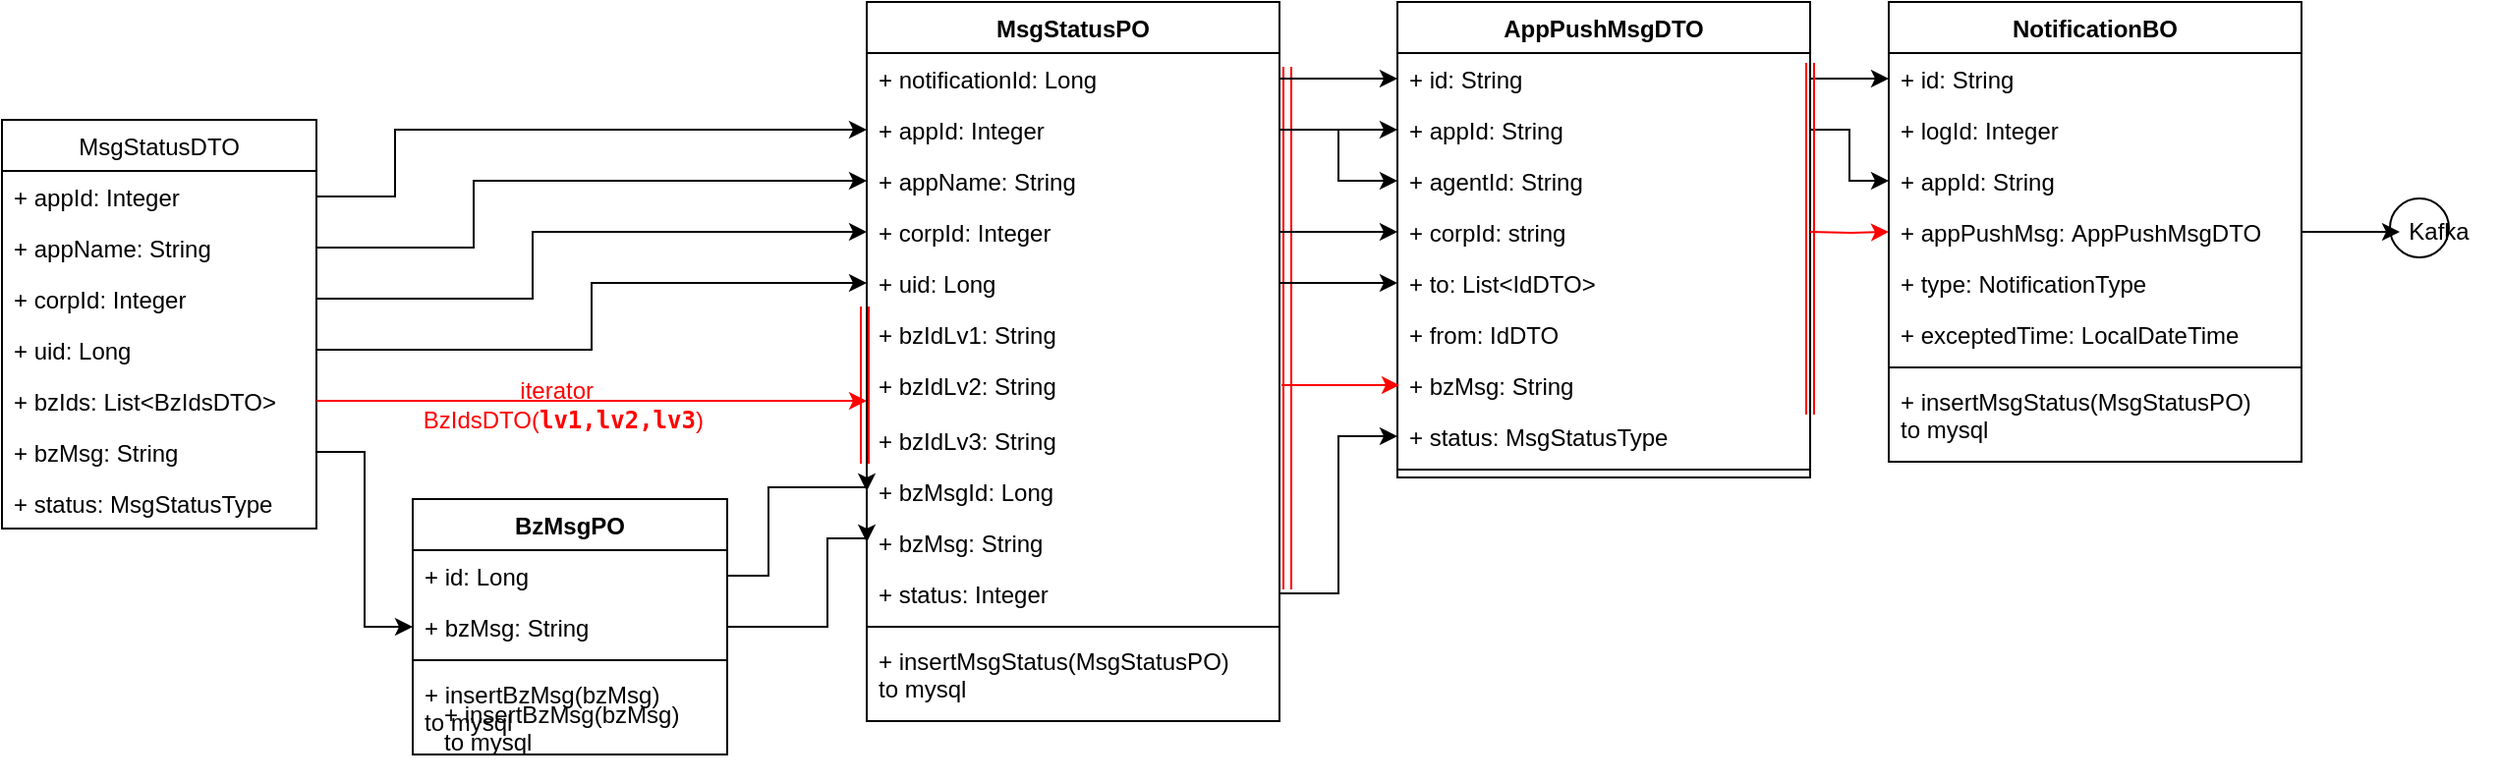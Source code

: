 <mxfile version="16.0.3" type="github">
  <diagram id="SCfUlmhdvzbNshBZ44EL" name="Page-1">
    <mxGraphModel dx="946" dy="536" grid="1" gridSize="10" guides="1" tooltips="1" connect="1" arrows="1" fold="1" page="1" pageScale="1" pageWidth="827" pageHeight="1169" math="0" shadow="0">
      <root>
        <mxCell id="0" />
        <mxCell id="1" parent="0" />
        <mxCell id="9lZpsrTni4rrmn1i40Wy-16" value="MsgStatusDTO" style="swimlane;fontStyle=0;childLayout=stackLayout;horizontal=1;startSize=26;fillColor=none;horizontalStack=0;resizeParent=1;resizeParentMax=0;resizeLast=0;collapsible=1;marginBottom=0;" parent="1" vertex="1">
          <mxGeometry x="120" y="360" width="160" height="208" as="geometry" />
        </mxCell>
        <mxCell id="9lZpsrTni4rrmn1i40Wy-17" value="+ appId: Integer" style="text;strokeColor=none;fillColor=none;align=left;verticalAlign=top;spacingLeft=4;spacingRight=4;overflow=hidden;rotatable=0;points=[[0,0.5],[1,0.5]];portConstraint=eastwest;" parent="9lZpsrTni4rrmn1i40Wy-16" vertex="1">
          <mxGeometry y="26" width="160" height="26" as="geometry" />
        </mxCell>
        <mxCell id="9lZpsrTni4rrmn1i40Wy-18" value="+ appName: String" style="text;strokeColor=none;fillColor=none;align=left;verticalAlign=top;spacingLeft=4;spacingRight=4;overflow=hidden;rotatable=0;points=[[0,0.5],[1,0.5]];portConstraint=eastwest;" parent="9lZpsrTni4rrmn1i40Wy-16" vertex="1">
          <mxGeometry y="52" width="160" height="26" as="geometry" />
        </mxCell>
        <mxCell id="9lZpsrTni4rrmn1i40Wy-19" value="+ corpId: Integer" style="text;strokeColor=none;fillColor=none;align=left;verticalAlign=top;spacingLeft=4;spacingRight=4;overflow=hidden;rotatable=0;points=[[0,0.5],[1,0.5]];portConstraint=eastwest;" parent="9lZpsrTni4rrmn1i40Wy-16" vertex="1">
          <mxGeometry y="78" width="160" height="26" as="geometry" />
        </mxCell>
        <mxCell id="9lZpsrTni4rrmn1i40Wy-20" value="+ uid: Long" style="text;strokeColor=none;fillColor=none;align=left;verticalAlign=top;spacingLeft=4;spacingRight=4;overflow=hidden;rotatable=0;points=[[0,0.5],[1,0.5]];portConstraint=eastwest;" parent="9lZpsrTni4rrmn1i40Wy-16" vertex="1">
          <mxGeometry y="104" width="160" height="26" as="geometry" />
        </mxCell>
        <mxCell id="9lZpsrTni4rrmn1i40Wy-21" value="+ bzIds: List&lt;BzIdsDTO&gt;" style="text;strokeColor=none;fillColor=none;align=left;verticalAlign=top;spacingLeft=4;spacingRight=4;overflow=hidden;rotatable=0;points=[[0,0.5],[1,0.5]];portConstraint=eastwest;" parent="9lZpsrTni4rrmn1i40Wy-16" vertex="1">
          <mxGeometry y="130" width="160" height="26" as="geometry" />
        </mxCell>
        <mxCell id="9lZpsrTni4rrmn1i40Wy-22" value="+ bzMsg: String" style="text;strokeColor=none;fillColor=none;align=left;verticalAlign=top;spacingLeft=4;spacingRight=4;overflow=hidden;rotatable=0;points=[[0,0.5],[1,0.5]];portConstraint=eastwest;" parent="9lZpsrTni4rrmn1i40Wy-16" vertex="1">
          <mxGeometry y="156" width="160" height="26" as="geometry" />
        </mxCell>
        <mxCell id="9lZpsrTni4rrmn1i40Wy-23" value="+ status: MsgStatusType" style="text;strokeColor=none;fillColor=none;align=left;verticalAlign=top;spacingLeft=4;spacingRight=4;overflow=hidden;rotatable=0;points=[[0,0.5],[1,0.5]];portConstraint=eastwest;" parent="9lZpsrTni4rrmn1i40Wy-16" vertex="1">
          <mxGeometry y="182" width="160" height="26" as="geometry" />
        </mxCell>
        <mxCell id="m58RcJqBQY2xI49NW2av-1" value="BzMsgPO" style="swimlane;fontStyle=1;align=center;verticalAlign=top;childLayout=stackLayout;horizontal=1;startSize=26;horizontalStack=0;resizeParent=1;resizeParentMax=0;resizeLast=0;collapsible=1;marginBottom=0;" vertex="1" parent="1">
          <mxGeometry x="329" y="553" width="160" height="130" as="geometry" />
        </mxCell>
        <mxCell id="m58RcJqBQY2xI49NW2av-2" value="+ id: Long" style="text;strokeColor=none;fillColor=none;align=left;verticalAlign=top;spacingLeft=4;spacingRight=4;overflow=hidden;rotatable=0;points=[[0,0.5],[1,0.5]];portConstraint=eastwest;" vertex="1" parent="m58RcJqBQY2xI49NW2av-1">
          <mxGeometry y="26" width="160" height="26" as="geometry" />
        </mxCell>
        <mxCell id="m58RcJqBQY2xI49NW2av-6" value="+ bzMsg: String" style="text;strokeColor=none;fillColor=none;align=left;verticalAlign=top;spacingLeft=4;spacingRight=4;overflow=hidden;rotatable=0;points=[[0,0.5],[1,0.5]];portConstraint=eastwest;" vertex="1" parent="m58RcJqBQY2xI49NW2av-1">
          <mxGeometry y="52" width="160" height="26" as="geometry" />
        </mxCell>
        <mxCell id="m58RcJqBQY2xI49NW2av-3" value="" style="line;strokeWidth=1;fillColor=none;align=left;verticalAlign=middle;spacingTop=-1;spacingLeft=3;spacingRight=3;rotatable=0;labelPosition=right;points=[];portConstraint=eastwest;" vertex="1" parent="m58RcJqBQY2xI49NW2av-1">
          <mxGeometry y="78" width="160" height="8" as="geometry" />
        </mxCell>
        <mxCell id="m58RcJqBQY2xI49NW2av-4" value="+ insertBzMsg(bzMsg)&#xa;to mysql&#xa;" style="text;strokeColor=none;fillColor=none;align=left;verticalAlign=top;spacingLeft=4;spacingRight=4;overflow=hidden;rotatable=0;points=[[0,0.5],[1,0.5]];portConstraint=eastwest;" vertex="1" parent="m58RcJqBQY2xI49NW2av-1">
          <mxGeometry y="86" width="160" height="44" as="geometry" />
        </mxCell>
        <mxCell id="m58RcJqBQY2xI49NW2av-5" style="edgeStyle=orthogonalEdgeStyle;rounded=0;orthogonalLoop=1;jettySize=auto;html=1;exitX=1;exitY=0.5;exitDx=0;exitDy=0;entryX=0;entryY=0.5;entryDx=0;entryDy=0;" edge="1" parent="1" source="9lZpsrTni4rrmn1i40Wy-22" target="m58RcJqBQY2xI49NW2av-6">
          <mxGeometry relative="1" as="geometry" />
        </mxCell>
        <mxCell id="m58RcJqBQY2xI49NW2av-15" style="edgeStyle=orthogonalEdgeStyle;rounded=0;orthogonalLoop=1;jettySize=auto;html=1;exitX=1;exitY=0.5;exitDx=0;exitDy=0;strokeColor=#FF0000;" edge="1" parent="1" source="9lZpsrTni4rrmn1i40Wy-21">
          <mxGeometry relative="1" as="geometry">
            <mxPoint x="560" y="503" as="targetPoint" />
            <Array as="points">
              <mxPoint x="550" y="503" />
            </Array>
          </mxGeometry>
        </mxCell>
        <mxCell id="m58RcJqBQY2xI49NW2av-17" value="&lt;font style=&quot;font-size: 12px&quot; color=&quot;#ff0000&quot;&gt;iterator&amp;nbsp; &amp;nbsp;&lt;span style=&quot;text-align: left&quot;&gt;BzIdsDTO(&lt;/span&gt;&lt;span style=&quot;font-weight: bold ; background-color: rgb(255 , 255 , 255) ; font-family: &amp;#34;jetbrains mono&amp;#34; , monospace&quot;&gt;lv1,&lt;/span&gt;&lt;span style=&quot;font-weight: bold ; background-color: rgb(255 , 255 , 255) ; font-family: &amp;#34;jetbrains mono&amp;#34; , monospace&quot;&gt;lv2,&lt;/span&gt;&lt;span style=&quot;font-weight: bold ; background-color: rgb(255 , 255 , 255) ; font-family: &amp;#34;jetbrains mono&amp;#34; , monospace&quot;&gt;lv3&lt;/span&gt;&lt;span style=&quot;text-align: left&quot;&gt;)&lt;/span&gt;&lt;/font&gt;" style="text;html=1;strokeColor=none;fillColor=none;align=center;verticalAlign=middle;whiteSpace=wrap;rounded=0;" vertex="1" parent="1">
          <mxGeometry x="329" y="490" width="150" height="30" as="geometry" />
        </mxCell>
        <mxCell id="m58RcJqBQY2xI49NW2av-20" value="+ insertBzMsg(bzMsg)&#xa;to mysql&#xa;" style="text;strokeColor=none;fillColor=none;align=left;verticalAlign=top;spacingLeft=4;spacingRight=4;overflow=hidden;rotatable=0;points=[[0,0.5],[1,0.5]];portConstraint=eastwest;" vertex="1" parent="1">
          <mxGeometry x="339" y="649" width="160" height="44" as="geometry" />
        </mxCell>
        <mxCell id="m58RcJqBQY2xI49NW2av-21" value="MsgStatusPO" style="swimlane;fontStyle=1;align=center;verticalAlign=top;childLayout=stackLayout;horizontal=1;startSize=26;horizontalStack=0;resizeParent=1;resizeParentMax=0;resizeLast=0;collapsible=1;marginBottom=0;" vertex="1" parent="1">
          <mxGeometry x="560" y="300" width="210" height="366" as="geometry" />
        </mxCell>
        <mxCell id="m58RcJqBQY2xI49NW2av-22" value="+ notificationId: Long" style="text;strokeColor=none;fillColor=none;align=left;verticalAlign=top;spacingLeft=4;spacingRight=4;overflow=hidden;rotatable=0;points=[[0,0.5],[1,0.5]];portConstraint=eastwest;" vertex="1" parent="m58RcJqBQY2xI49NW2av-21">
          <mxGeometry y="26" width="210" height="26" as="geometry" />
        </mxCell>
        <mxCell id="m58RcJqBQY2xI49NW2av-29" value="+ appId: Integer" style="text;strokeColor=none;fillColor=none;align=left;verticalAlign=top;spacingLeft=4;spacingRight=4;overflow=hidden;rotatable=0;points=[[0,0.5],[1,0.5]];portConstraint=eastwest;" vertex="1" parent="m58RcJqBQY2xI49NW2av-21">
          <mxGeometry y="52" width="210" height="26" as="geometry" />
        </mxCell>
        <mxCell id="m58RcJqBQY2xI49NW2av-30" value="+ appName: String" style="text;strokeColor=none;fillColor=none;align=left;verticalAlign=top;spacingLeft=4;spacingRight=4;overflow=hidden;rotatable=0;points=[[0,0.5],[1,0.5]];portConstraint=eastwest;" vertex="1" parent="m58RcJqBQY2xI49NW2av-21">
          <mxGeometry y="78" width="210" height="26" as="geometry" />
        </mxCell>
        <mxCell id="m58RcJqBQY2xI49NW2av-28" value="+ corpId: Integer" style="text;strokeColor=none;fillColor=none;align=left;verticalAlign=top;spacingLeft=4;spacingRight=4;overflow=hidden;rotatable=0;points=[[0,0.5],[1,0.5]];portConstraint=eastwest;" vertex="1" parent="m58RcJqBQY2xI49NW2av-21">
          <mxGeometry y="104" width="210" height="26" as="geometry" />
        </mxCell>
        <mxCell id="m58RcJqBQY2xI49NW2av-23" value="+ uid: Long" style="text;strokeColor=none;fillColor=none;align=left;verticalAlign=top;spacingLeft=4;spacingRight=4;overflow=hidden;rotatable=0;points=[[0,0.5],[1,0.5]];portConstraint=eastwest;" vertex="1" parent="m58RcJqBQY2xI49NW2av-21">
          <mxGeometry y="130" width="210" height="26" as="geometry" />
        </mxCell>
        <mxCell id="m58RcJqBQY2xI49NW2av-33" value="+ bzIdLv1: String" style="text;strokeColor=none;fillColor=none;align=left;verticalAlign=top;spacingLeft=4;spacingRight=4;overflow=hidden;rotatable=0;points=[[0,0.5],[1,0.5]];portConstraint=eastwest;" vertex="1" parent="m58RcJqBQY2xI49NW2av-21">
          <mxGeometry y="156" width="210" height="26" as="geometry" />
        </mxCell>
        <mxCell id="m58RcJqBQY2xI49NW2av-27" value="" style="shape=link;html=1;rounded=0;fontSize=12;fontColor=#FF0000;strokeColor=#FF0000;" edge="1" parent="m58RcJqBQY2xI49NW2av-21">
          <mxGeometry width="100" relative="1" as="geometry">
            <mxPoint x="-1" y="155" as="sourcePoint" />
            <mxPoint x="-1" y="235" as="targetPoint" />
          </mxGeometry>
        </mxCell>
        <mxCell id="m58RcJqBQY2xI49NW2av-34" value="+ bzIdLv2: String" style="text;strokeColor=none;fillColor=none;align=left;verticalAlign=top;spacingLeft=4;spacingRight=4;overflow=hidden;rotatable=0;points=[[0,0.5],[1,0.5]];portConstraint=eastwest;" vertex="1" parent="m58RcJqBQY2xI49NW2av-21">
          <mxGeometry y="182" width="210" height="28" as="geometry" />
        </mxCell>
        <mxCell id="m58RcJqBQY2xI49NW2av-35" value="+ bzIdLv3: String" style="text;strokeColor=none;fillColor=none;align=left;verticalAlign=top;spacingLeft=4;spacingRight=4;overflow=hidden;rotatable=0;points=[[0,0.5],[1,0.5]];portConstraint=eastwest;" vertex="1" parent="m58RcJqBQY2xI49NW2av-21">
          <mxGeometry y="210" width="210" height="26" as="geometry" />
        </mxCell>
        <mxCell id="m58RcJqBQY2xI49NW2av-31" value="+ bzMsgId: Long" style="text;strokeColor=none;fillColor=none;align=left;verticalAlign=top;spacingLeft=4;spacingRight=4;overflow=hidden;rotatable=0;points=[[0,0.5],[1,0.5]];portConstraint=eastwest;" vertex="1" parent="m58RcJqBQY2xI49NW2av-21">
          <mxGeometry y="236" width="210" height="26" as="geometry" />
        </mxCell>
        <mxCell id="m58RcJqBQY2xI49NW2av-32" value="+ bzMsg: String" style="text;strokeColor=none;fillColor=none;align=left;verticalAlign=top;spacingLeft=4;spacingRight=4;overflow=hidden;rotatable=0;points=[[0,0.5],[1,0.5]];portConstraint=eastwest;" vertex="1" parent="m58RcJqBQY2xI49NW2av-21">
          <mxGeometry y="262" width="210" height="26" as="geometry" />
        </mxCell>
        <mxCell id="m58RcJqBQY2xI49NW2av-36" value="+ status: Integer" style="text;strokeColor=none;fillColor=none;align=left;verticalAlign=top;spacingLeft=4;spacingRight=4;overflow=hidden;rotatable=0;points=[[0,0.5],[1,0.5]];portConstraint=eastwest;" vertex="1" parent="m58RcJqBQY2xI49NW2av-21">
          <mxGeometry y="288" width="210" height="26" as="geometry" />
        </mxCell>
        <mxCell id="m58RcJqBQY2xI49NW2av-24" value="" style="line;strokeWidth=1;fillColor=none;align=left;verticalAlign=middle;spacingTop=-1;spacingLeft=3;spacingRight=3;rotatable=0;labelPosition=right;points=[];portConstraint=eastwest;" vertex="1" parent="m58RcJqBQY2xI49NW2av-21">
          <mxGeometry y="314" width="210" height="8" as="geometry" />
        </mxCell>
        <mxCell id="m58RcJqBQY2xI49NW2av-25" value="+ insertMsgStatus(MsgStatusPO)&#xa;to mysql&#xa;" style="text;strokeColor=none;fillColor=none;align=left;verticalAlign=top;spacingLeft=4;spacingRight=4;overflow=hidden;rotatable=0;points=[[0,0.5],[1,0.5]];portConstraint=eastwest;" vertex="1" parent="m58RcJqBQY2xI49NW2av-21">
          <mxGeometry y="322" width="210" height="44" as="geometry" />
        </mxCell>
        <mxCell id="m58RcJqBQY2xI49NW2av-55" value="" style="shape=link;html=1;rounded=0;fontSize=12;fontColor=#FF0000;exitX=1.019;exitY=0.269;exitDx=0;exitDy=0;exitPerimeter=0;strokeColor=#FF0000;" edge="1" parent="m58RcJqBQY2xI49NW2av-21" source="m58RcJqBQY2xI49NW2av-22">
          <mxGeometry width="100" relative="1" as="geometry">
            <mxPoint x="217" y="155" as="sourcePoint" />
            <mxPoint x="214" y="299" as="targetPoint" />
          </mxGeometry>
        </mxCell>
        <mxCell id="m58RcJqBQY2xI49NW2av-41" style="edgeStyle=orthogonalEdgeStyle;rounded=0;orthogonalLoop=1;jettySize=auto;html=1;entryX=0;entryY=0.5;entryDx=0;entryDy=0;fontSize=12;fontColor=#FF0000;" edge="1" parent="1" source="m58RcJqBQY2xI49NW2av-2" target="m58RcJqBQY2xI49NW2av-31">
          <mxGeometry relative="1" as="geometry">
            <Array as="points">
              <mxPoint x="510" y="592" />
              <mxPoint x="510" y="547" />
            </Array>
          </mxGeometry>
        </mxCell>
        <mxCell id="m58RcJqBQY2xI49NW2av-43" style="edgeStyle=orthogonalEdgeStyle;rounded=0;orthogonalLoop=1;jettySize=auto;html=1;entryX=0;entryY=0.5;entryDx=0;entryDy=0;fontSize=12;fontColor=#FF0000;" edge="1" parent="1" source="m58RcJqBQY2xI49NW2av-6" target="m58RcJqBQY2xI49NW2av-32">
          <mxGeometry relative="1" as="geometry">
            <Array as="points">
              <mxPoint x="540" y="618" />
              <mxPoint x="540" y="573" />
            </Array>
          </mxGeometry>
        </mxCell>
        <mxCell id="m58RcJqBQY2xI49NW2av-44" style="edgeStyle=orthogonalEdgeStyle;rounded=0;orthogonalLoop=1;jettySize=auto;html=1;exitX=1;exitY=0.5;exitDx=0;exitDy=0;entryX=0;entryY=0.5;entryDx=0;entryDy=0;fontSize=12;fontColor=#FF0000;" edge="1" parent="1" source="9lZpsrTni4rrmn1i40Wy-20" target="m58RcJqBQY2xI49NW2av-23">
          <mxGeometry relative="1" as="geometry" />
        </mxCell>
        <mxCell id="m58RcJqBQY2xI49NW2av-45" style="edgeStyle=orthogonalEdgeStyle;rounded=0;orthogonalLoop=1;jettySize=auto;html=1;fontSize=12;fontColor=#FF0000;" edge="1" parent="1" source="9lZpsrTni4rrmn1i40Wy-19" target="m58RcJqBQY2xI49NW2av-28">
          <mxGeometry relative="1" as="geometry">
            <mxPoint x="390" y="350" as="targetPoint" />
            <Array as="points">
              <mxPoint x="390" y="451" />
              <mxPoint x="390" y="417" />
            </Array>
          </mxGeometry>
        </mxCell>
        <mxCell id="m58RcJqBQY2xI49NW2av-46" style="edgeStyle=orthogonalEdgeStyle;rounded=0;orthogonalLoop=1;jettySize=auto;html=1;exitX=1;exitY=0.5;exitDx=0;exitDy=0;fontSize=12;fontColor=#FF0000;" edge="1" parent="1" source="9lZpsrTni4rrmn1i40Wy-18" target="m58RcJqBQY2xI49NW2av-30">
          <mxGeometry relative="1" as="geometry">
            <Array as="points">
              <mxPoint x="360" y="425" />
              <mxPoint x="360" y="391" />
            </Array>
          </mxGeometry>
        </mxCell>
        <mxCell id="m58RcJqBQY2xI49NW2av-47" style="edgeStyle=orthogonalEdgeStyle;rounded=0;orthogonalLoop=1;jettySize=auto;html=1;exitX=1;exitY=0.5;exitDx=0;exitDy=0;entryX=0;entryY=0.5;entryDx=0;entryDy=0;fontSize=12;fontColor=#FF0000;" edge="1" parent="1" source="9lZpsrTni4rrmn1i40Wy-17" target="m58RcJqBQY2xI49NW2av-29">
          <mxGeometry relative="1" as="geometry">
            <Array as="points">
              <mxPoint x="320" y="399" />
              <mxPoint x="320" y="365" />
            </Array>
          </mxGeometry>
        </mxCell>
        <mxCell id="m58RcJqBQY2xI49NW2av-48" value="AppPushMsgDTO" style="swimlane;fontStyle=1;align=center;verticalAlign=top;childLayout=stackLayout;horizontal=1;startSize=26;horizontalStack=0;resizeParent=1;resizeParentMax=0;resizeLast=0;collapsible=1;marginBottom=0;" vertex="1" parent="1">
          <mxGeometry x="830" y="300" width="210" height="242" as="geometry" />
        </mxCell>
        <mxCell id="m58RcJqBQY2xI49NW2av-49" value="+ id: String" style="text;strokeColor=none;fillColor=none;align=left;verticalAlign=top;spacingLeft=4;spacingRight=4;overflow=hidden;rotatable=0;points=[[0,0.5],[1,0.5]];portConstraint=eastwest;" vertex="1" parent="m58RcJqBQY2xI49NW2av-48">
          <mxGeometry y="26" width="210" height="26" as="geometry" />
        </mxCell>
        <mxCell id="m58RcJqBQY2xI49NW2av-50" value="+ appId: String" style="text;strokeColor=none;fillColor=none;align=left;verticalAlign=top;spacingLeft=4;spacingRight=4;overflow=hidden;rotatable=0;points=[[0,0.5],[1,0.5]];portConstraint=eastwest;" vertex="1" parent="m58RcJqBQY2xI49NW2av-48">
          <mxGeometry y="52" width="210" height="26" as="geometry" />
        </mxCell>
        <mxCell id="m58RcJqBQY2xI49NW2av-56" value="+ agentId: String" style="text;strokeColor=none;fillColor=none;align=left;verticalAlign=top;spacingLeft=4;spacingRight=4;overflow=hidden;rotatable=0;points=[[0,0.5],[1,0.5]];portConstraint=eastwest;" vertex="1" parent="m58RcJqBQY2xI49NW2av-48">
          <mxGeometry y="78" width="210" height="26" as="geometry" />
        </mxCell>
        <mxCell id="m58RcJqBQY2xI49NW2av-52" value="+ corpId: string" style="text;strokeColor=none;fillColor=none;align=left;verticalAlign=top;spacingLeft=4;spacingRight=4;overflow=hidden;rotatable=0;points=[[0,0.5],[1,0.5]];portConstraint=eastwest;" vertex="1" parent="m58RcJqBQY2xI49NW2av-48">
          <mxGeometry y="104" width="210" height="26" as="geometry" />
        </mxCell>
        <mxCell id="m58RcJqBQY2xI49NW2av-53" value="+ to: List&lt;IdDTO&gt;" style="text;strokeColor=none;fillColor=none;align=left;verticalAlign=top;spacingLeft=4;spacingRight=4;overflow=hidden;rotatable=0;points=[[0,0.5],[1,0.5]];portConstraint=eastwest;" vertex="1" parent="m58RcJqBQY2xI49NW2av-48">
          <mxGeometry y="130" width="210" height="26" as="geometry" />
        </mxCell>
        <mxCell id="m58RcJqBQY2xI49NW2av-54" value="+ from: IdDTO" style="text;strokeColor=none;fillColor=none;align=left;verticalAlign=top;spacingLeft=4;spacingRight=4;overflow=hidden;rotatable=0;points=[[0,0.5],[1,0.5]];portConstraint=eastwest;" vertex="1" parent="m58RcJqBQY2xI49NW2av-48">
          <mxGeometry y="156" width="210" height="26" as="geometry" />
        </mxCell>
        <mxCell id="m58RcJqBQY2xI49NW2av-57" value="+ bzMsg: String" style="text;strokeColor=none;fillColor=none;align=left;verticalAlign=top;spacingLeft=4;spacingRight=4;overflow=hidden;rotatable=0;points=[[0,0.5],[1,0.5]];portConstraint=eastwest;" vertex="1" parent="m58RcJqBQY2xI49NW2av-48">
          <mxGeometry y="182" width="210" height="26" as="geometry" />
        </mxCell>
        <mxCell id="m58RcJqBQY2xI49NW2av-58" value="+ status: MsgStatusType" style="text;strokeColor=none;fillColor=none;align=left;verticalAlign=top;spacingLeft=4;spacingRight=4;overflow=hidden;rotatable=0;points=[[0,0.5],[1,0.5]];portConstraint=eastwest;" vertex="1" parent="m58RcJqBQY2xI49NW2av-48">
          <mxGeometry y="208" width="210" height="26" as="geometry" />
        </mxCell>
        <mxCell id="m58RcJqBQY2xI49NW2av-61" value="" style="line;strokeWidth=1;fillColor=none;align=left;verticalAlign=middle;spacingTop=-1;spacingLeft=3;spacingRight=3;rotatable=0;labelPosition=right;points=[];portConstraint=eastwest;" vertex="1" parent="m58RcJqBQY2xI49NW2av-48">
          <mxGeometry y="234" width="210" height="8" as="geometry" />
        </mxCell>
        <mxCell id="m58RcJqBQY2xI49NW2av-63" style="edgeStyle=orthogonalEdgeStyle;rounded=0;orthogonalLoop=1;jettySize=auto;html=1;exitX=1;exitY=0.5;exitDx=0;exitDy=0;entryX=0;entryY=0.5;entryDx=0;entryDy=0;fontSize=12;fontColor=#FF0000;" edge="1" parent="1" source="m58RcJqBQY2xI49NW2av-22" target="m58RcJqBQY2xI49NW2av-49">
          <mxGeometry relative="1" as="geometry" />
        </mxCell>
        <mxCell id="m58RcJqBQY2xI49NW2av-64" style="edgeStyle=orthogonalEdgeStyle;rounded=0;orthogonalLoop=1;jettySize=auto;html=1;exitX=1;exitY=0.5;exitDx=0;exitDy=0;entryX=0;entryY=0.5;entryDx=0;entryDy=0;fontSize=12;fontColor=#FF0000;" edge="1" parent="1" source="m58RcJqBQY2xI49NW2av-29" target="m58RcJqBQY2xI49NW2av-50">
          <mxGeometry relative="1" as="geometry" />
        </mxCell>
        <mxCell id="m58RcJqBQY2xI49NW2av-68" style="edgeStyle=orthogonalEdgeStyle;rounded=0;orthogonalLoop=1;jettySize=auto;html=1;exitX=1;exitY=0.5;exitDx=0;exitDy=0;entryX=0;entryY=0.5;entryDx=0;entryDy=0;fontSize=12;fontColor=#FF0000;" edge="1" parent="1" source="m58RcJqBQY2xI49NW2av-29" target="m58RcJqBQY2xI49NW2av-56">
          <mxGeometry relative="1" as="geometry">
            <mxPoint x="780" y="375" as="sourcePoint" />
            <mxPoint x="840" y="375" as="targetPoint" />
          </mxGeometry>
        </mxCell>
        <mxCell id="m58RcJqBQY2xI49NW2av-69" style="edgeStyle=orthogonalEdgeStyle;rounded=0;orthogonalLoop=1;jettySize=auto;html=1;exitX=1;exitY=0.5;exitDx=0;exitDy=0;entryX=0;entryY=0.5;entryDx=0;entryDy=0;fontSize=12;fontColor=#FF0000;" edge="1" parent="1" source="m58RcJqBQY2xI49NW2av-28" target="m58RcJqBQY2xI49NW2av-52">
          <mxGeometry relative="1" as="geometry" />
        </mxCell>
        <mxCell id="m58RcJqBQY2xI49NW2av-70" style="edgeStyle=orthogonalEdgeStyle;rounded=0;orthogonalLoop=1;jettySize=auto;html=1;exitX=1;exitY=0.5;exitDx=0;exitDy=0;entryX=0;entryY=0.5;entryDx=0;entryDy=0;fontSize=12;fontColor=#FF0000;" edge="1" parent="1" source="m58RcJqBQY2xI49NW2av-23" target="m58RcJqBQY2xI49NW2av-53">
          <mxGeometry relative="1" as="geometry" />
        </mxCell>
        <mxCell id="m58RcJqBQY2xI49NW2av-71" style="edgeStyle=orthogonalEdgeStyle;rounded=0;orthogonalLoop=1;jettySize=auto;html=1;entryX=0;entryY=0.5;entryDx=0;entryDy=0;fontSize=12;fontColor=#FF0000;strokeColor=#FF0000;" edge="1" parent="1">
          <mxGeometry relative="1" as="geometry">
            <mxPoint x="771" y="495" as="sourcePoint" />
            <mxPoint x="831" y="495" as="targetPoint" />
          </mxGeometry>
        </mxCell>
        <mxCell id="m58RcJqBQY2xI49NW2av-72" style="edgeStyle=orthogonalEdgeStyle;rounded=0;orthogonalLoop=1;jettySize=auto;html=1;exitX=1;exitY=0.5;exitDx=0;exitDy=0;entryX=0;entryY=0.5;entryDx=0;entryDy=0;fontSize=12;fontColor=#FF0000;strokeColor=#000000;" edge="1" parent="1" source="m58RcJqBQY2xI49NW2av-36" target="m58RcJqBQY2xI49NW2av-58">
          <mxGeometry relative="1" as="geometry" />
        </mxCell>
        <mxCell id="m58RcJqBQY2xI49NW2av-73" value="NotificationBO" style="swimlane;fontStyle=1;align=center;verticalAlign=top;childLayout=stackLayout;horizontal=1;startSize=26;horizontalStack=0;resizeParent=1;resizeParentMax=0;resizeLast=0;collapsible=1;marginBottom=0;" vertex="1" parent="1">
          <mxGeometry x="1080" y="300" width="210" height="234" as="geometry" />
        </mxCell>
        <mxCell id="m58RcJqBQY2xI49NW2av-74" value="+ id: String" style="text;strokeColor=none;fillColor=none;align=left;verticalAlign=top;spacingLeft=4;spacingRight=4;overflow=hidden;rotatable=0;points=[[0,0.5],[1,0.5]];portConstraint=eastwest;" vertex="1" parent="m58RcJqBQY2xI49NW2av-73">
          <mxGeometry y="26" width="210" height="26" as="geometry" />
        </mxCell>
        <mxCell id="m58RcJqBQY2xI49NW2av-75" value="+ logId: Integer" style="text;strokeColor=none;fillColor=none;align=left;verticalAlign=top;spacingLeft=4;spacingRight=4;overflow=hidden;rotatable=0;points=[[0,0.5],[1,0.5]];portConstraint=eastwest;" vertex="1" parent="m58RcJqBQY2xI49NW2av-73">
          <mxGeometry y="52" width="210" height="26" as="geometry" />
        </mxCell>
        <mxCell id="m58RcJqBQY2xI49NW2av-76" value="+ appId: String" style="text;strokeColor=none;fillColor=none;align=left;verticalAlign=top;spacingLeft=4;spacingRight=4;overflow=hidden;rotatable=0;points=[[0,0.5],[1,0.5]];portConstraint=eastwest;" vertex="1" parent="m58RcJqBQY2xI49NW2av-73">
          <mxGeometry y="78" width="210" height="26" as="geometry" />
        </mxCell>
        <mxCell id="m58RcJqBQY2xI49NW2av-77" value="+ appPushMsg: AppPushMsgDTO" style="text;strokeColor=none;fillColor=none;align=left;verticalAlign=top;spacingLeft=4;spacingRight=4;overflow=hidden;rotatable=0;points=[[0,0.5],[1,0.5]];portConstraint=eastwest;" vertex="1" parent="m58RcJqBQY2xI49NW2av-73">
          <mxGeometry y="104" width="210" height="26" as="geometry" />
        </mxCell>
        <mxCell id="m58RcJqBQY2xI49NW2av-84" value="+ type: NotificationType" style="text;strokeColor=none;fillColor=none;align=left;verticalAlign=top;spacingLeft=4;spacingRight=4;overflow=hidden;rotatable=0;points=[[0,0.5],[1,0.5]];portConstraint=eastwest;" vertex="1" parent="m58RcJqBQY2xI49NW2av-73">
          <mxGeometry y="130" width="210" height="26" as="geometry" />
        </mxCell>
        <mxCell id="m58RcJqBQY2xI49NW2av-85" value="+ exceptedTime: LocalDateTime" style="text;strokeColor=none;fillColor=none;align=left;verticalAlign=top;spacingLeft=4;spacingRight=4;overflow=hidden;rotatable=0;points=[[0,0.5],[1,0.5]];portConstraint=eastwest;" vertex="1" parent="m58RcJqBQY2xI49NW2av-73">
          <mxGeometry y="156" width="210" height="26" as="geometry" />
        </mxCell>
        <mxCell id="m58RcJqBQY2xI49NW2av-86" value="" style="line;strokeWidth=1;fillColor=none;align=left;verticalAlign=middle;spacingTop=-1;spacingLeft=3;spacingRight=3;rotatable=0;labelPosition=right;points=[];portConstraint=eastwest;" vertex="1" parent="m58RcJqBQY2xI49NW2av-73">
          <mxGeometry y="182" width="210" height="8" as="geometry" />
        </mxCell>
        <mxCell id="m58RcJqBQY2xI49NW2av-87" value="+ insertMsgStatus(MsgStatusPO)&#xa;to mysql&#xa;" style="text;strokeColor=none;fillColor=none;align=left;verticalAlign=top;spacingLeft=4;spacingRight=4;overflow=hidden;rotatable=0;points=[[0,0.5],[1,0.5]];portConstraint=eastwest;" vertex="1" parent="m58RcJqBQY2xI49NW2av-73">
          <mxGeometry y="190" width="210" height="44" as="geometry" />
        </mxCell>
        <mxCell id="m58RcJqBQY2xI49NW2av-89" style="edgeStyle=orthogonalEdgeStyle;rounded=0;orthogonalLoop=1;jettySize=auto;html=1;exitX=1;exitY=0.5;exitDx=0;exitDy=0;entryX=0;entryY=0.5;entryDx=0;entryDy=0;fontSize=12;fontColor=#FF0000;strokeColor=#000000;" edge="1" parent="1" source="m58RcJqBQY2xI49NW2av-49" target="m58RcJqBQY2xI49NW2av-74">
          <mxGeometry relative="1" as="geometry" />
        </mxCell>
        <mxCell id="m58RcJqBQY2xI49NW2av-90" style="edgeStyle=orthogonalEdgeStyle;rounded=0;orthogonalLoop=1;jettySize=auto;html=1;exitX=1;exitY=0.5;exitDx=0;exitDy=0;entryX=0;entryY=0.5;entryDx=0;entryDy=0;fontSize=12;fontColor=#FF0000;strokeColor=#000000;" edge="1" parent="1" source="m58RcJqBQY2xI49NW2av-50" target="m58RcJqBQY2xI49NW2av-76">
          <mxGeometry relative="1" as="geometry" />
        </mxCell>
        <mxCell id="m58RcJqBQY2xI49NW2av-91" value="" style="shape=link;html=1;rounded=0;fontSize=12;fontColor=#FF0000;exitX=1.019;exitY=0.269;exitDx=0;exitDy=0;exitPerimeter=0;strokeColor=#FF0000;" edge="1" parent="1">
          <mxGeometry width="100" relative="1" as="geometry">
            <mxPoint x="1040" y="330.994" as="sourcePoint" />
            <mxPoint x="1040" y="510" as="targetPoint" />
          </mxGeometry>
        </mxCell>
        <mxCell id="m58RcJqBQY2xI49NW2av-92" style="edgeStyle=orthogonalEdgeStyle;rounded=0;orthogonalLoop=1;jettySize=auto;html=1;entryX=0;entryY=0.5;entryDx=0;entryDy=0;fontSize=12;fontColor=#FF0000;strokeColor=#FF0000;" edge="1" parent="1" target="m58RcJqBQY2xI49NW2av-77">
          <mxGeometry relative="1" as="geometry">
            <mxPoint x="1040" y="417" as="sourcePoint" />
            <mxPoint x="841" y="505" as="targetPoint" />
          </mxGeometry>
        </mxCell>
        <mxCell id="m58RcJqBQY2xI49NW2av-94" value="" style="ellipse;whiteSpace=wrap;html=1;aspect=fixed;fontSize=12;fontColor=#FF0000;" vertex="1" parent="1">
          <mxGeometry x="1335" y="400" width="30" height="30" as="geometry" />
        </mxCell>
        <mxCell id="m58RcJqBQY2xI49NW2av-95" style="edgeStyle=orthogonalEdgeStyle;rounded=0;orthogonalLoop=1;jettySize=auto;html=1;exitX=1;exitY=0.5;exitDx=0;exitDy=0;fontSize=12;fontColor=#FF0000;strokeColor=#000000;" edge="1" parent="1" source="m58RcJqBQY2xI49NW2av-77">
          <mxGeometry relative="1" as="geometry">
            <mxPoint x="1340" y="417" as="targetPoint" />
          </mxGeometry>
        </mxCell>
        <mxCell id="m58RcJqBQY2xI49NW2av-96" value="&lt;font color=&quot;#000000&quot;&gt;Kafka&lt;/font&gt;" style="text;html=1;strokeColor=none;fillColor=none;align=center;verticalAlign=middle;whiteSpace=wrap;rounded=0;fontSize=12;fontColor=#FF0000;" vertex="1" parent="1">
          <mxGeometry x="1330" y="402" width="60" height="30" as="geometry" />
        </mxCell>
      </root>
    </mxGraphModel>
  </diagram>
</mxfile>
